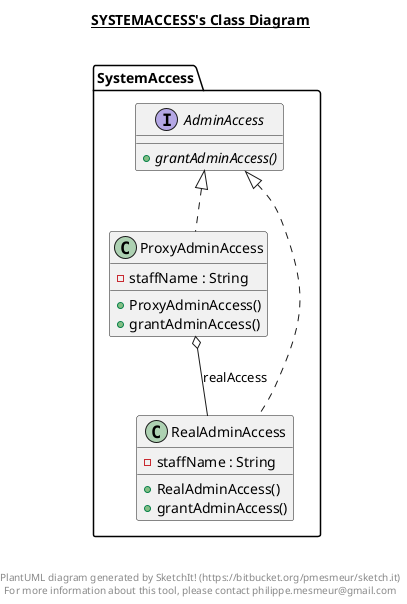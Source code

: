 @startuml

title __SYSTEMACCESS's Class Diagram__\n


      interface SystemAccess.AdminAccess {
          {abstract} + grantAdminAccess()
      }

  


      class SystemAccess.ProxyAdminAccess {
          - staffName : String
          + ProxyAdminAccess()
          + grantAdminAccess()
      }

  


      class SystemAccess.RealAdminAccess {
          - staffName : String
          + RealAdminAccess()
          + grantAdminAccess()
      }

  

  SystemAccess.ProxyAdminAccess .up.|> SystemAccess.AdminAccess
  SystemAccess.ProxyAdminAccess o-- SystemAccess.RealAdminAccess : realAccess
  SystemAccess.RealAdminAccess .up.|> SystemAccess.AdminAccess


right footer


PlantUML diagram generated by SketchIt! (https://bitbucket.org/pmesmeur/sketch.it)
For more information about this tool, please contact philippe.mesmeur@gmail.com
endfooter

@enduml
